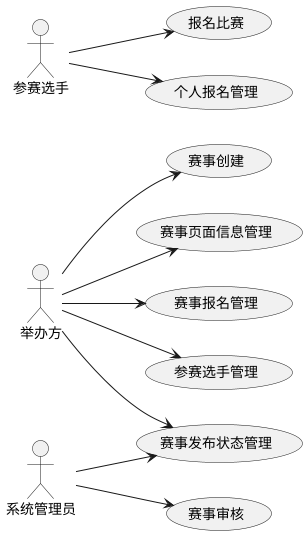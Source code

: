 @startuml
left to right direction

actor 举办方 as organizer
actor 系统管理员 as admin
actor 参赛选手 as contestant

usecase (赛事创建) as competition_create
usecase (赛事页面信息管理) as competition_page_manage
usecase (赛事报名管理) as competition_message_manage
usecase (赛事发布状态管理) as competition_publish_state_review
usecase (赛事审核) as competition_review

admin --> competition_review
admin --> competition_publish_state_review

organizer --> competition_create
organizer --> competition_message_manage
organizer --> competition_page_manage
organizer --> competition_publish_state_review

usecase (参赛选手管理) as contestant_manage
organizer --> contestant_manage

usecase 报名比赛 as competition_registration
usecase 个人报名管理 as competition_registration_manage
contestant --> competition_registration
contestant --> competition_registration_manage

@enduml